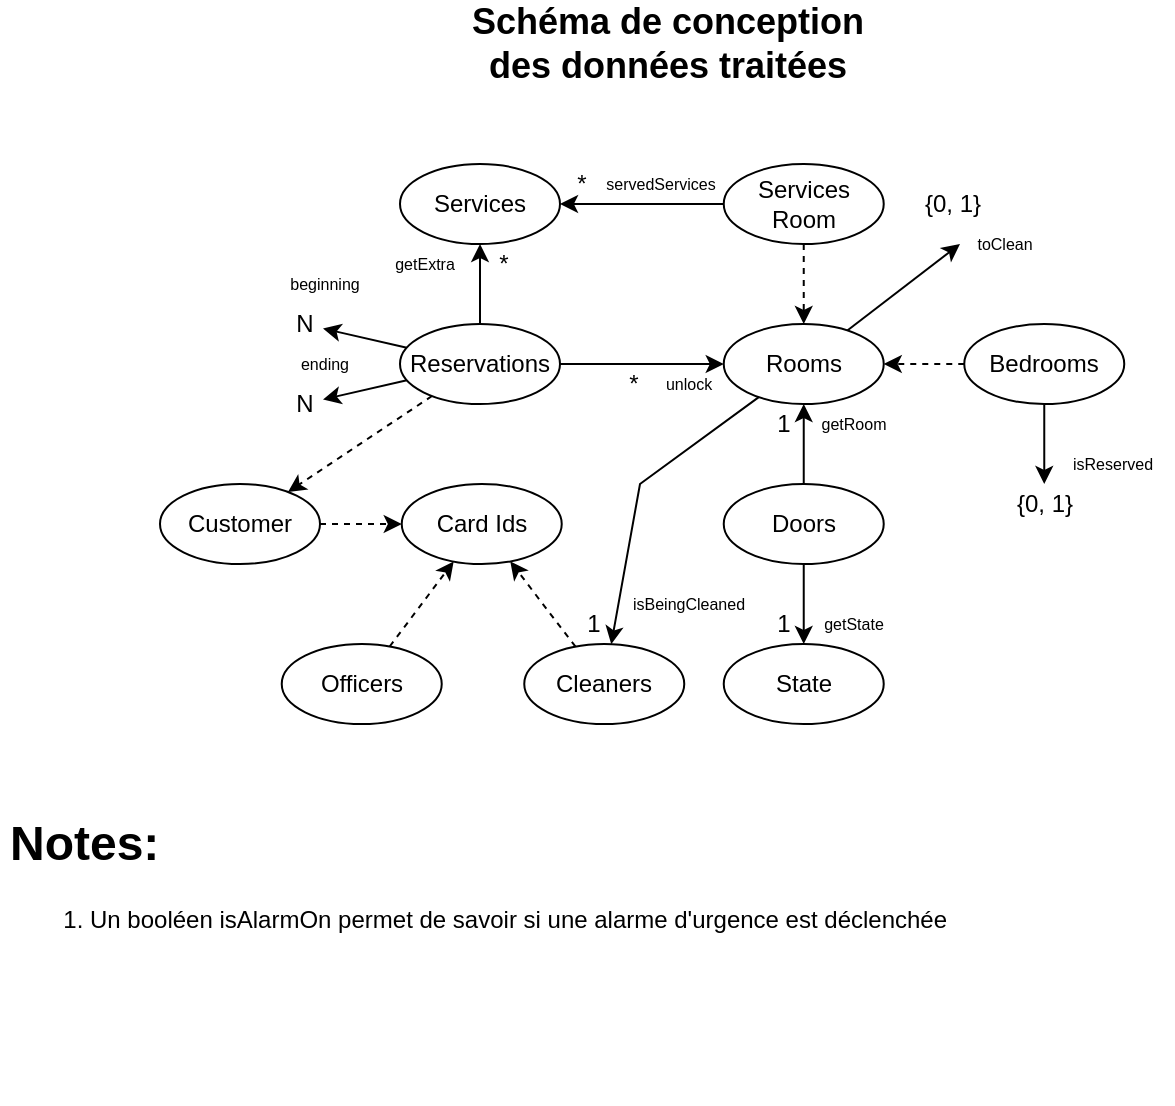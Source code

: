 <mxfile version="13.7.9" type="device"><diagram id="mKZ3kIbZx4iA2IMD-GMo" name="Page-1"><mxGraphModel dx="1422" dy="822" grid="0" gridSize="10" guides="1" tooltips="1" connect="1" arrows="1" fold="1" page="1" pageScale="1" pageWidth="827" pageHeight="1169" math="0" shadow="0"><root><mxCell id="0"/><mxCell id="1" parent="0"/><mxCell id="wAJNwWQqcgvi-j1PNpbh-5" value="Schéma de conception des données traitées" style="text;html=1;strokeColor=none;fillColor=none;align=center;verticalAlign=middle;whiteSpace=wrap;rounded=0;fontSize=18;fontStyle=1" parent="1" vertex="1"><mxGeometry x="304" y="50" width="220" height="20" as="geometry"/></mxCell><mxCell id="B0PNcbf-rAmJZGCNCAc_-1" value="&lt;span style=&quot;text-align: left&quot;&gt;Services Room&lt;/span&gt;" style="ellipse;whiteSpace=wrap;html=1;" parent="1" vertex="1"><mxGeometry x="441.87" y="120" width="80" height="40" as="geometry"/></mxCell><mxCell id="B0PNcbf-rAmJZGCNCAc_-2" value="Customer" style="ellipse;whiteSpace=wrap;html=1;" parent="1" vertex="1"><mxGeometry x="160" y="280" width="80" height="40" as="geometry"/></mxCell><mxCell id="B0PNcbf-rAmJZGCNCAc_-3" value="Officers" style="ellipse;whiteSpace=wrap;html=1;" parent="1" vertex="1"><mxGeometry x="220.87" y="360" width="80" height="40" as="geometry"/></mxCell><mxCell id="B0PNcbf-rAmJZGCNCAc_-4" value="Cleaners" style="ellipse;whiteSpace=wrap;html=1;" parent="1" vertex="1"><mxGeometry x="342.13" y="360" width="80" height="40" as="geometry"/></mxCell><mxCell id="B0PNcbf-rAmJZGCNCAc_-5" value="Card Ids" style="ellipse;whiteSpace=wrap;html=1;" parent="1" vertex="1"><mxGeometry x="280.87" y="280" width="80" height="40" as="geometry"/></mxCell><mxCell id="B0PNcbf-rAmJZGCNCAc_-6" value="&lt;span style=&quot;text-align: left&quot;&gt;Bedrooms&lt;/span&gt;" style="ellipse;whiteSpace=wrap;html=1;" parent="1" vertex="1"><mxGeometry x="562.13" y="200" width="80" height="40" as="geometry"/></mxCell><mxCell id="B0PNcbf-rAmJZGCNCAc_-7" value="&lt;span style=&quot;text-align: left&quot;&gt;Rooms&lt;/span&gt;" style="ellipse;whiteSpace=wrap;html=1;" parent="1" vertex="1"><mxGeometry x="441.87" y="200" width="80" height="40" as="geometry"/></mxCell><mxCell id="B0PNcbf-rAmJZGCNCAc_-8" value="" style="endArrow=classic;html=1;dashed=1;" parent="1" source="B0PNcbf-rAmJZGCNCAc_-3" target="B0PNcbf-rAmJZGCNCAc_-5" edge="1"><mxGeometry width="50" height="50" relative="1" as="geometry"><mxPoint x="429.62" y="370" as="sourcePoint"/><mxPoint x="479.62" y="320" as="targetPoint"/></mxGeometry></mxCell><mxCell id="B0PNcbf-rAmJZGCNCAc_-9" value="" style="endArrow=classic;html=1;dashed=1;" parent="1" source="B0PNcbf-rAmJZGCNCAc_-4" target="B0PNcbf-rAmJZGCNCAc_-5" edge="1"><mxGeometry width="50" height="50" relative="1" as="geometry"><mxPoint x="417.839" y="396.979" as="sourcePoint"/><mxPoint x="474.213" y="338.038" as="targetPoint"/></mxGeometry></mxCell><mxCell id="B0PNcbf-rAmJZGCNCAc_-10" value="" style="endArrow=classic;html=1;dashed=1;" parent="1" source="B0PNcbf-rAmJZGCNCAc_-2" target="B0PNcbf-rAmJZGCNCAc_-5" edge="1"><mxGeometry width="50" height="50" relative="1" as="geometry"><mxPoint x="379.674" y="395.064" as="sourcePoint"/><mxPoint x="370.743" y="339.939" as="targetPoint"/></mxGeometry></mxCell><mxCell id="B0PNcbf-rAmJZGCNCAc_-11" value="" style="endArrow=classic;html=1;dashed=1;" parent="1" source="B0PNcbf-rAmJZGCNCAc_-1" target="B0PNcbf-rAmJZGCNCAc_-7" edge="1"><mxGeometry width="50" height="50" relative="1" as="geometry"><mxPoint x="605.172" y="297.627" as="sourcePoint"/><mxPoint x="536.779" y="237.381" as="targetPoint"/></mxGeometry></mxCell><mxCell id="B0PNcbf-rAmJZGCNCAc_-12" value="" style="endArrow=classic;html=1;dashed=1;" parent="1" source="B0PNcbf-rAmJZGCNCAc_-6" target="B0PNcbf-rAmJZGCNCAc_-7" edge="1"><mxGeometry width="50" height="50" relative="1" as="geometry"><mxPoint x="761.208" y="290.664" as="sourcePoint"/><mxPoint x="788.653" y="239.321" as="targetPoint"/></mxGeometry></mxCell><mxCell id="B0PNcbf-rAmJZGCNCAc_-18" value="&lt;span style=&quot;text-align: left&quot;&gt;Services&lt;/span&gt;" style="ellipse;whiteSpace=wrap;html=1;" parent="1" vertex="1"><mxGeometry x="280.0" y="120" width="80" height="40" as="geometry"/></mxCell><mxCell id="B0PNcbf-rAmJZGCNCAc_-19" value="*" style="text;html=1;strokeColor=none;fillColor=none;align=center;verticalAlign=middle;whiteSpace=wrap;rounded=0;" parent="1" vertex="1"><mxGeometry x="360.87" y="120" width="20" height="20" as="geometry"/></mxCell><mxCell id="B0PNcbf-rAmJZGCNCAc_-23" value="servedServices" style="text;html=1;align=center;verticalAlign=middle;resizable=0;points=[];autosize=1;fontSize=8;" parent="1" vertex="1"><mxGeometry x="374.94" y="120" width="70" height="20" as="geometry"/></mxCell><mxCell id="B0PNcbf-rAmJZGCNCAc_-24" style="rounded=0;orthogonalLoop=1;jettySize=auto;html=1;" parent="1" source="B0PNcbf-rAmJZGCNCAc_-1" target="B0PNcbf-rAmJZGCNCAc_-18" edge="1"><mxGeometry relative="1" as="geometry"><mxPoint x="679.49" y="120" as="sourcePoint"/><mxPoint x="679.49" y="50.0" as="targetPoint"/></mxGeometry></mxCell><mxCell id="B0PNcbf-rAmJZGCNCAc_-31" value="unlock" style="text;html=1;strokeColor=none;fillColor=none;align=center;verticalAlign=middle;whiteSpace=wrap;rounded=0;fontSize=8;" parent="1" vertex="1"><mxGeometry x="407.0" y="220" width="34.87" height="20" as="geometry"/></mxCell><mxCell id="B0PNcbf-rAmJZGCNCAc_-34" value="getState" style="text;html=1;strokeColor=none;fillColor=none;align=center;verticalAlign=middle;whiteSpace=wrap;rounded=0;fontSize=8;" parent="1" vertex="1"><mxGeometry x="482" y="340" width="50" height="20" as="geometry"/></mxCell><mxCell id="B0PNcbf-rAmJZGCNCAc_-35" style="rounded=0;orthogonalLoop=1;jettySize=auto;html=1;" parent="1" source="B0PNcbf-rAmJZGCNCAc_-38" target="B0PNcbf-rAmJZGCNCAc_-36" edge="1"><mxGeometry relative="1" as="geometry"><mxPoint x="814.62" y="350" as="sourcePoint"/><mxPoint x="912.49" y="350" as="targetPoint"/></mxGeometry></mxCell><mxCell id="B0PNcbf-rAmJZGCNCAc_-36" value="&lt;span style=&quot;text-align: left&quot;&gt;State&lt;/span&gt;" style="ellipse;whiteSpace=wrap;html=1;" parent="1" vertex="1"><mxGeometry x="441.87" y="360" width="80" height="40" as="geometry"/></mxCell><mxCell id="B0PNcbf-rAmJZGCNCAc_-37" value="1" style="text;html=1;strokeColor=none;fillColor=none;align=center;verticalAlign=middle;whiteSpace=wrap;rounded=0;" parent="1" vertex="1"><mxGeometry x="461.5" y="340" width="20" height="20" as="geometry"/></mxCell><mxCell id="B0PNcbf-rAmJZGCNCAc_-38" value="&lt;span style=&quot;text-align: left&quot;&gt;Doors&lt;/span&gt;" style="ellipse;whiteSpace=wrap;html=1;" parent="1" vertex="1"><mxGeometry x="441.87" y="280" width="80" height="40" as="geometry"/></mxCell><mxCell id="B0PNcbf-rAmJZGCNCAc_-39" value="" style="endArrow=classic;html=1;startArrow=none;startFill=0;" parent="1" source="B0PNcbf-rAmJZGCNCAc_-38" target="B0PNcbf-rAmJZGCNCAc_-7" edge="1"><mxGeometry width="50" height="50" relative="1" as="geometry"><mxPoint x="649.49" y="280" as="sourcePoint"/><mxPoint x="730.99" y="280" as="targetPoint"/><Array as="points"/></mxGeometry></mxCell><mxCell id="B0PNcbf-rAmJZGCNCAc_-40" value="1" style="text;html=1;strokeColor=none;fillColor=none;align=center;verticalAlign=middle;whiteSpace=wrap;rounded=0;" parent="1" vertex="1"><mxGeometry x="461.5" y="240" width="20" height="20" as="geometry"/></mxCell><mxCell id="B0PNcbf-rAmJZGCNCAc_-41" value="getRoom" style="text;html=1;strokeColor=none;fillColor=none;align=center;verticalAlign=middle;whiteSpace=wrap;rounded=0;fontSize=8;" parent="1" vertex="1"><mxGeometry x="481.5" y="240" width="49.87" height="20" as="geometry"/></mxCell><mxCell id="B0PNcbf-rAmJZGCNCAc_-42" value="*" style="text;html=1;strokeColor=none;fillColor=none;align=center;verticalAlign=middle;whiteSpace=wrap;rounded=0;" parent="1" vertex="1"><mxGeometry x="387" y="220" width="20" height="20" as="geometry"/></mxCell><mxCell id="B0PNcbf-rAmJZGCNCAc_-46" style="rounded=0;orthogonalLoop=1;jettySize=auto;html=1;exitX=0.5;exitY=0;exitDx=0;exitDy=0;" parent="1" source="B0PNcbf-rAmJZGCNCAc_-6" target="B0PNcbf-rAmJZGCNCAc_-6" edge="1"><mxGeometry relative="1" as="geometry"><mxPoint x="397" y="150" as="sourcePoint"/><mxPoint x="516.57" y="150" as="targetPoint"/></mxGeometry></mxCell><mxCell id="B0PNcbf-rAmJZGCNCAc_-47" value="isReserved" style="text;html=1;align=center;verticalAlign=middle;resizable=0;points=[];autosize=1;fontSize=8;" parent="1" vertex="1"><mxGeometry x="606.13" y="260" width="60" height="20" as="geometry"/></mxCell><mxCell id="B0PNcbf-rAmJZGCNCAc_-49" style="rounded=0;orthogonalLoop=1;jettySize=auto;html=1;" parent="1" source="A76rX3C_YrcfamOAYQWB-1" target="B0PNcbf-rAmJZGCNCAc_-18" edge="1"><mxGeometry relative="1" as="geometry"><mxPoint x="369.587" y="123.494" as="sourcePoint"/><mxPoint x="381.0" y="166.0" as="targetPoint"/></mxGeometry></mxCell><mxCell id="B0PNcbf-rAmJZGCNCAc_-50" value="getExtra" style="text;html=1;align=center;verticalAlign=middle;resizable=0;points=[];autosize=1;fontSize=8;" parent="1" vertex="1"><mxGeometry x="266.5" y="160" width="50" height="20" as="geometry"/></mxCell><mxCell id="B0PNcbf-rAmJZGCNCAc_-51" value="*" style="text;html=1;strokeColor=none;fillColor=none;align=center;verticalAlign=middle;whiteSpace=wrap;rounded=0;" parent="1" vertex="1"><mxGeometry x="322.13" y="160" width="20" height="20" as="geometry"/></mxCell><mxCell id="TIsVHZoH5eQtdepYK3UQ-3" value="{0, 1}" style="text;html=1;strokeColor=none;fillColor=none;align=center;verticalAlign=middle;whiteSpace=wrap;rounded=0;" parent="1" vertex="1"><mxGeometry x="585.63" y="280" width="33" height="20" as="geometry"/></mxCell><mxCell id="TIsVHZoH5eQtdepYK3UQ-4" style="rounded=0;orthogonalLoop=1;jettySize=auto;html=1;" parent="1" source="B0PNcbf-rAmJZGCNCAc_-6" edge="1"><mxGeometry relative="1" as="geometry"><mxPoint x="379.587" y="133.494" as="sourcePoint"/><mxPoint x="602.13" y="280" as="targetPoint"/></mxGeometry></mxCell><mxCell id="TIsVHZoH5eQtdepYK3UQ-5" style="rounded=0;orthogonalLoop=1;jettySize=auto;html=1;" parent="1" source="B0PNcbf-rAmJZGCNCAc_-7" edge="1"><mxGeometry relative="1" as="geometry"><mxPoint x="437.0" y="230" as="sourcePoint"/><mxPoint x="560" y="160" as="targetPoint"/></mxGeometry></mxCell><mxCell id="TIsVHZoH5eQtdepYK3UQ-6" value="{0, 1}" style="text;html=1;strokeColor=none;fillColor=none;align=center;verticalAlign=middle;whiteSpace=wrap;rounded=0;" parent="1" vertex="1"><mxGeometry x="540.0" y="130" width="33" height="20" as="geometry"/></mxCell><mxCell id="TIsVHZoH5eQtdepYK3UQ-7" value="toClean" style="text;html=1;align=center;verticalAlign=middle;resizable=0;points=[];autosize=1;fontSize=8;" parent="1" vertex="1"><mxGeometry x="562.13" y="150" width="40" height="20" as="geometry"/></mxCell><mxCell id="TIsVHZoH5eQtdepYK3UQ-9" style="rounded=0;orthogonalLoop=1;jettySize=auto;html=1;" parent="1" source="A76rX3C_YrcfamOAYQWB-1" target="B0PNcbf-rAmJZGCNCAc_-7" edge="1"><mxGeometry relative="1" as="geometry"><mxPoint x="465.632" y="214.904" as="sourcePoint"/><mxPoint x="422.13" y="190" as="targetPoint"/></mxGeometry></mxCell><mxCell id="TIsVHZoH5eQtdepYK3UQ-10" style="rounded=0;orthogonalLoop=1;jettySize=auto;html=1;" parent="1" source="A76rX3C_YrcfamOAYQWB-1" target="TIsVHZoH5eQtdepYK3UQ-17" edge="1"><mxGeometry relative="1" as="geometry"><mxPoint x="160.003" y="210.926" as="sourcePoint"/><mxPoint x="116.91" y="200" as="targetPoint"/></mxGeometry></mxCell><mxCell id="TIsVHZoH5eQtdepYK3UQ-11" style="rounded=0;orthogonalLoop=1;jettySize=auto;html=1;" parent="1" source="A76rX3C_YrcfamOAYQWB-1" target="TIsVHZoH5eQtdepYK3UQ-16" edge="1"><mxGeometry relative="1" as="geometry"><mxPoint x="160.003" y="229.074" as="sourcePoint"/><mxPoint x="116.91" y="240" as="targetPoint"/></mxGeometry></mxCell><mxCell id="TIsVHZoH5eQtdepYK3UQ-12" value="beginning" style="text;html=1;align=center;verticalAlign=middle;resizable=0;points=[];autosize=1;fontSize=8;" parent="1" vertex="1"><mxGeometry x="216.5" y="170" width="50" height="20" as="geometry"/></mxCell><mxCell id="TIsVHZoH5eQtdepYK3UQ-13" value="ending" style="text;html=1;align=center;verticalAlign=middle;resizable=0;points=[];autosize=1;fontSize=8;" parent="1" vertex="1"><mxGeometry x="221.5" y="210" width="40" height="20" as="geometry"/></mxCell><mxCell id="TIsVHZoH5eQtdepYK3UQ-16" value="N" style="text;html=1;align=center;verticalAlign=middle;resizable=0;points=[];autosize=1;" parent="1" vertex="1"><mxGeometry x="221.5" y="230" width="20" height="20" as="geometry"/></mxCell><mxCell id="TIsVHZoH5eQtdepYK3UQ-17" value="N" style="text;html=1;align=center;verticalAlign=middle;resizable=0;points=[];autosize=1;" parent="1" vertex="1"><mxGeometry x="221.5" y="190" width="20" height="20" as="geometry"/></mxCell><mxCell id="TIsVHZoH5eQtdepYK3UQ-21" value="&lt;h1&gt;Notes:&lt;/h1&gt;&lt;div&gt;&lt;ol&gt;&lt;li&gt;Un booléen isAlarmOn permet de savoir si une alarme d'urgence est déclenchée&lt;/li&gt;&lt;/ol&gt;&lt;/div&gt;" style="text;html=1;strokeColor=none;fillColor=none;spacing=5;spacingTop=-20;whiteSpace=wrap;overflow=hidden;rounded=0;" parent="1" vertex="1"><mxGeometry x="80" y="440" width="560" height="150" as="geometry"/></mxCell><mxCell id="TIsVHZoH5eQtdepYK3UQ-24" value="isBeingCleaned" style="text;html=1;align=center;verticalAlign=middle;resizable=0;points=[];autosize=1;fontSize=8;" parent="1" vertex="1"><mxGeometry x="389.44" y="330" width="70" height="20" as="geometry"/></mxCell><mxCell id="A76rX3C_YrcfamOAYQWB-1" value="Reservations" style="ellipse;whiteSpace=wrap;html=1;" parent="1" vertex="1"><mxGeometry x="280" y="200" width="80" height="40" as="geometry"/></mxCell><mxCell id="A76rX3C_YrcfamOAYQWB-2" value="" style="endArrow=classic;html=1;dashed=1;" parent="1" source="A76rX3C_YrcfamOAYQWB-1" target="B0PNcbf-rAmJZGCNCAc_-2" edge="1"><mxGeometry width="50" height="50" relative="1" as="geometry"><mxPoint x="330.87" y="250" as="sourcePoint"/><mxPoint x="330.87" y="290" as="targetPoint"/></mxGeometry></mxCell><mxCell id="eYcB9xEzDBx4IexlszKG-1" style="rounded=0;orthogonalLoop=1;jettySize=auto;html=1;" parent="1" source="B0PNcbf-rAmJZGCNCAc_-7" target="B0PNcbf-rAmJZGCNCAc_-4" edge="1"><mxGeometry relative="1" as="geometry"><mxPoint x="513.67" y="213.231" as="sourcePoint"/><mxPoint x="570" y="170" as="targetPoint"/><Array as="points"><mxPoint x="400" y="280"/></Array></mxGeometry></mxCell><mxCell id="eYcB9xEzDBx4IexlszKG-2" value="1" style="text;html=1;strokeColor=none;fillColor=none;align=center;verticalAlign=middle;whiteSpace=wrap;rounded=0;" parent="1" vertex="1"><mxGeometry x="367.0" y="340" width="20" height="20" as="geometry"/></mxCell></root></mxGraphModel></diagram></mxfile>